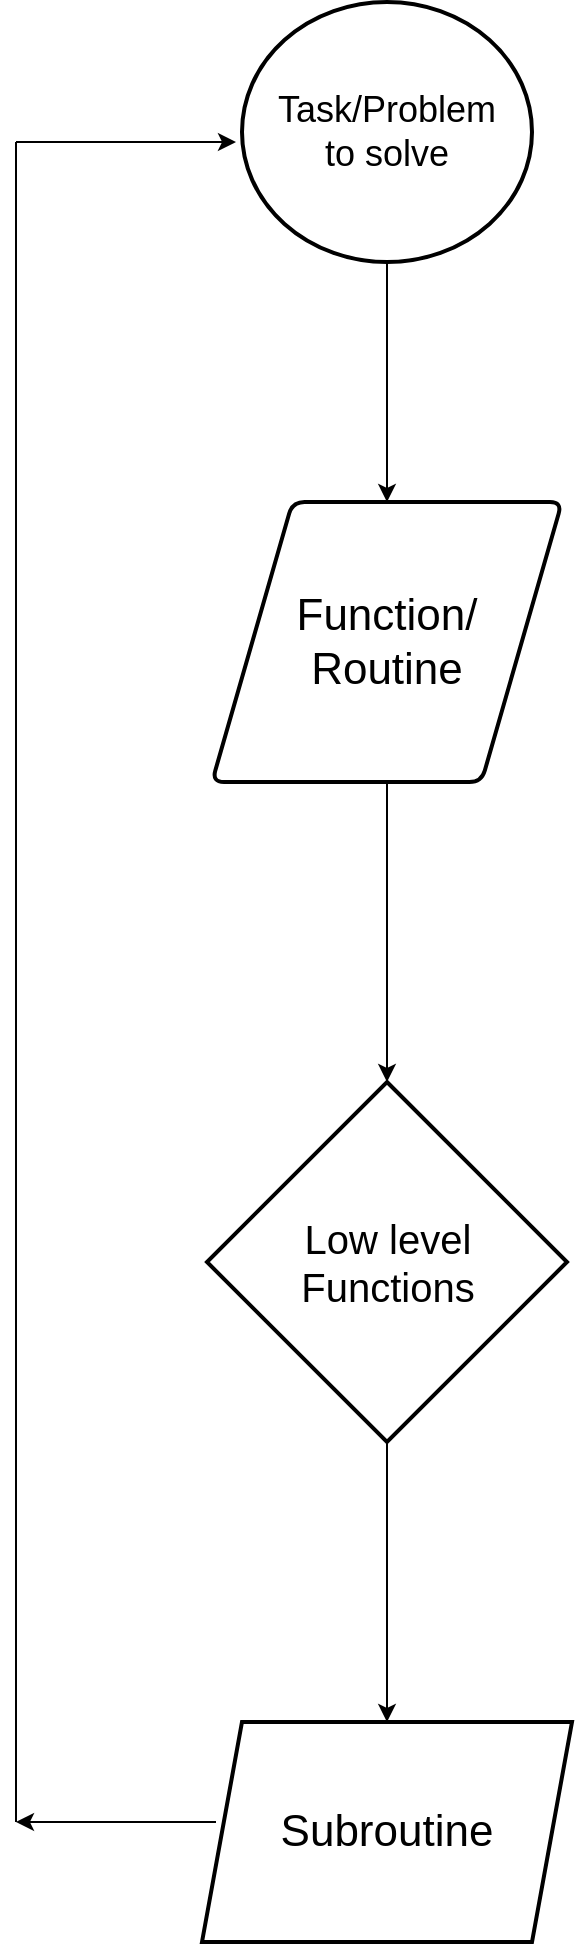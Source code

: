 <mxfile version="26.0.2">
  <diagram name="Page-1" id="_Cao-DdU-brAF9ttdASg">
    <mxGraphModel dx="2074" dy="1179" grid="1" gridSize="10" guides="1" tooltips="1" connect="1" arrows="1" fold="1" page="1" pageScale="1" pageWidth="850" pageHeight="1100" math="0" shadow="0">
      <root>
        <mxCell id="0" />
        <mxCell id="1" parent="0" />
        <mxCell id="mS2ckP-VtipfmfZhe5i5-4" value="" style="edgeStyle=orthogonalEdgeStyle;rounded=0;orthogonalLoop=1;jettySize=auto;html=1;endArrow=none;" edge="1" parent="1" source="mS2ckP-VtipfmfZhe5i5-2">
          <mxGeometry relative="1" as="geometry">
            <mxPoint x="425" y="400" as="targetPoint" />
          </mxGeometry>
        </mxCell>
        <mxCell id="mS2ckP-VtipfmfZhe5i5-2" value="&lt;font style=&quot;font-size: 22px;&quot;&gt;Function/&lt;br&gt;Routine&lt;/font&gt;" style="strokeWidth=2;html=1;shape=parallelogram;whiteSpace=wrap;rounded=1;arcSize=12;size=0.23;perimeter=parallelogramPerimeter;" vertex="1" parent="1">
          <mxGeometry x="338" y="260" width="175" height="140" as="geometry" />
        </mxCell>
        <mxCell id="mS2ckP-VtipfmfZhe5i5-14" value="" style="edgeStyle=orthogonalEdgeStyle;rounded=0;orthogonalLoop=1;jettySize=auto;html=1;" edge="1" parent="1" source="mS2ckP-VtipfmfZhe5i5-6" target="mS2ckP-VtipfmfZhe5i5-13">
          <mxGeometry relative="1" as="geometry" />
        </mxCell>
        <mxCell id="mS2ckP-VtipfmfZhe5i5-22" value="" style="edgeStyle=orthogonalEdgeStyle;rounded=0;orthogonalLoop=1;jettySize=auto;html=1;" edge="1" parent="1" source="mS2ckP-VtipfmfZhe5i5-2" target="mS2ckP-VtipfmfZhe5i5-6">
          <mxGeometry relative="1" as="geometry" />
        </mxCell>
        <mxCell id="mS2ckP-VtipfmfZhe5i5-6" value="&lt;font style=&quot;font-size: 20px;&quot;&gt;Low level &lt;br&gt;Functions&lt;/font&gt;" style="strokeWidth=2;html=1;shape=mxgraph.flowchart.decision;whiteSpace=wrap;" vertex="1" parent="1">
          <mxGeometry x="335.5" y="550" width="180" height="180" as="geometry" />
        </mxCell>
        <mxCell id="mS2ckP-VtipfmfZhe5i5-11" value="" style="edgeStyle=orthogonalEdgeStyle;rounded=0;orthogonalLoop=1;jettySize=auto;html=1;" edge="1" parent="1" source="mS2ckP-VtipfmfZhe5i5-10" target="mS2ckP-VtipfmfZhe5i5-2">
          <mxGeometry relative="1" as="geometry" />
        </mxCell>
        <mxCell id="mS2ckP-VtipfmfZhe5i5-10" value="&lt;font style=&quot;font-size: 18px;&quot;&gt;Task/Problem &lt;br&gt;to solve&lt;/font&gt;" style="strokeWidth=2;html=1;shape=mxgraph.flowchart.start_2;whiteSpace=wrap;rounded=1;arcSize=12;size=0.23;" vertex="1" parent="1">
          <mxGeometry x="353" y="10" width="145" height="130" as="geometry" />
        </mxCell>
        <mxCell id="mS2ckP-VtipfmfZhe5i5-13" value="&lt;font style=&quot;font-size: 22px;&quot;&gt;Subroutine&lt;/font&gt;" style="shape=parallelogram;perimeter=parallelogramPerimeter;whiteSpace=wrap;html=1;fixedSize=1;strokeWidth=2;" vertex="1" parent="1">
          <mxGeometry x="333" y="870" width="185" height="110" as="geometry" />
        </mxCell>
        <mxCell id="mS2ckP-VtipfmfZhe5i5-24" value="" style="endArrow=classic;html=1;rounded=0;" edge="1" parent="1">
          <mxGeometry width="50" height="50" relative="1" as="geometry">
            <mxPoint x="340" y="920" as="sourcePoint" />
            <mxPoint x="240" y="920" as="targetPoint" />
          </mxGeometry>
        </mxCell>
        <mxCell id="mS2ckP-VtipfmfZhe5i5-25" value="" style="endArrow=none;html=1;rounded=0;" edge="1" parent="1">
          <mxGeometry width="50" height="50" relative="1" as="geometry">
            <mxPoint x="240" y="920" as="sourcePoint" />
            <mxPoint x="240" y="80" as="targetPoint" />
          </mxGeometry>
        </mxCell>
        <mxCell id="mS2ckP-VtipfmfZhe5i5-26" value="" style="endArrow=classic;html=1;rounded=0;" edge="1" parent="1">
          <mxGeometry width="50" height="50" relative="1" as="geometry">
            <mxPoint x="240" y="80" as="sourcePoint" />
            <mxPoint x="350" y="80" as="targetPoint" />
          </mxGeometry>
        </mxCell>
      </root>
    </mxGraphModel>
  </diagram>
</mxfile>
